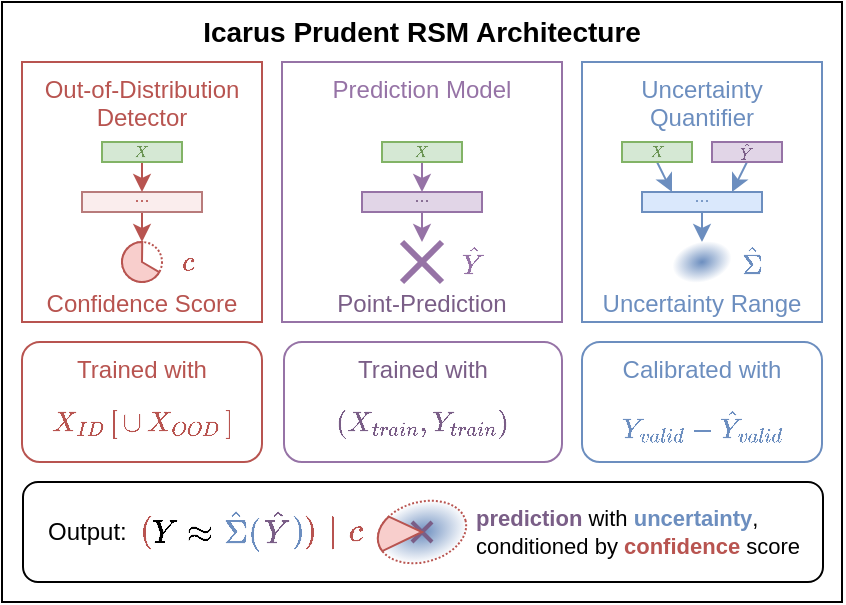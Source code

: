 <mxfile version="20.8.16" type="device"><diagram name="Page-1" id="Y17m60WXaXACxdGcygDL"><mxGraphModel dx="636" dy="397" grid="1" gridSize="10" guides="1" tooltips="1" connect="1" arrows="1" fold="1" page="1" pageScale="1" pageWidth="827" pageHeight="1169" math="1" shadow="0"><root><mxCell id="0"/><mxCell id="1" parent="0"/><mxCell id="Jv4YEfWsPGi7x7t2oF7T-121" value="Icarus Prudent RSM Architecture" style="rounded=0;whiteSpace=wrap;html=1;shadow=0;sketch=0;fontFamily=Helvetica;fontSize=14;gradientDirection=radial;verticalAlign=top;fillColor=none;fontStyle=1" parent="1" vertex="1"><mxGeometry x="40" y="40" width="420" height="300" as="geometry"/></mxCell><mxCell id="PXktSuKX3NcI0UUqXiC2-54" value="$$($$" style="text;html=1;strokeColor=none;fillColor=none;align=center;verticalAlign=middle;whiteSpace=wrap;rounded=0;fontSize=14;fontColor=#B85450;" parent="1" vertex="1"><mxGeometry x="88" y="290" width="47.5" height="30" as="geometry"/></mxCell><mxCell id="PXktSuKX3NcI0UUqXiC2-48" value="&amp;nbsp; &amp;nbsp;Output:" style="rounded=1;whiteSpace=wrap;html=1;labelBackgroundColor=none;labelBorderColor=none;fontSize=12;fontColor=default;fillColor=none;verticalAlign=middle;align=left;" parent="1" vertex="1"><mxGeometry x="50.5" y="280" width="400" height="50" as="geometry"/></mxCell><mxCell id="Jv4YEfWsPGi7x7t2oF7T-3" value="Prediction Model" style="rounded=0;whiteSpace=wrap;html=1;fillColor=none;strokeColor=#9673a6;horizontal=1;verticalAlign=top;fontColor=#9673A6;fontStyle=0" parent="1" vertex="1"><mxGeometry x="180" y="70" width="140" height="130" as="geometry"/></mxCell><mxCell id="Jv4YEfWsPGi7x7t2oF7T-1" value="Out-of-Distribution&lt;br&gt;Detector" style="rounded=0;whiteSpace=wrap;html=1;fillColor=none;strokeColor=#b85450;verticalAlign=top;fontStyle=0;fontColor=#B85450;" parent="1" vertex="1"><mxGeometry x="50" y="70" width="120" height="130" as="geometry"/></mxCell><mxCell id="Jv4YEfWsPGi7x7t2oF7T-2" value="Confidence Score" style="rounded=0;whiteSpace=wrap;html=1;fillColor=none;strokeColor=none;verticalAlign=bottom;fontColor=#B85450;" parent="1" vertex="1"><mxGeometry x="50" y="180" width="120" height="20" as="geometry"/></mxCell><mxCell id="Jv4YEfWsPGi7x7t2oF7T-4" value="Uncertainty&lt;br&gt;Quantifier" style="rounded=0;whiteSpace=wrap;html=1;fillColor=none;strokeColor=#6c8ebf;verticalAlign=top;fontColor=#6C8EBF;" parent="1" vertex="1"><mxGeometry x="330" y="70" width="120" height="130" as="geometry"/></mxCell><mxCell id="Jv4YEfWsPGi7x7t2oF7T-43" style="edgeStyle=none;shape=connector;rounded=0;orthogonalLoop=1;jettySize=auto;html=1;exitX=1;exitY=0.5;exitDx=0;exitDy=0;labelBackgroundColor=default;strokeColor=#b85450;strokeWidth=1;fontFamily=Helvetica;fontSize=12;fontColor=#B85450;endArrow=classic;fillColor=#f8cecc;entryX=0.5;entryY=0;entryDx=0;entryDy=0;" parent="1" source="Jv4YEfWsPGi7x7t2oF7T-40" target="PXktSuKX3NcI0UUqXiC2-34" edge="1"><mxGeometry relative="1" as="geometry"><mxPoint x="20" y="180" as="targetPoint"/></mxGeometry></mxCell><mxCell id="Jv4YEfWsPGi7x7t2oF7T-40" value="..." style="rounded=0;whiteSpace=wrap;html=1;shadow=0;sketch=0;strokeColor=#B87B7B;fontFamily=Helvetica;fontSize=9;fillColor=#FAEDED;gradientDirection=radial;direction=south;verticalAlign=bottom;fontColor=#B85450;" parent="1" vertex="1"><mxGeometry x="80" y="135" width="60" height="10" as="geometry"/></mxCell><mxCell id="Jv4YEfWsPGi7x7t2oF7T-42" value="$$c$$" style="text;html=1;strokeColor=none;fillColor=none;align=center;verticalAlign=middle;whiteSpace=wrap;rounded=0;fontSize=12;fontFamily=Helvetica;fontColor=#B85450;" parent="1" vertex="1"><mxGeometry x="122.5" y="165" width="20" height="10" as="geometry"/></mxCell><mxCell id="v4eaqItVlk034Sbmb1TS-3" style="edgeStyle=orthogonalEdgeStyle;rounded=0;orthogonalLoop=1;jettySize=auto;html=1;exitX=1;exitY=0.5;exitDx=0;exitDy=0;entryX=0;entryY=0.5;entryDx=0;entryDy=0;fontSize=9;fontColor=#7A5E87;fillColor=#e1d5e7;strokeColor=#9673a6;" parent="1" source="Jv4YEfWsPGi7x7t2oF7T-82" target="Jv4YEfWsPGi7x7t2oF7T-102" edge="1"><mxGeometry relative="1" as="geometry"/></mxCell><mxCell id="Jv4YEfWsPGi7x7t2oF7T-82" value="$$X$$" style="rounded=0;whiteSpace=wrap;html=1;shadow=0;sketch=0;strokeColor=#82b366;fontFamily=Helvetica;fontSize=7;fillColor=#d5e8d4;gradientDirection=radial;direction=south;fontColor=#6B9454;" parent="1" vertex="1"><mxGeometry x="230" y="110" width="40" height="10" as="geometry"/></mxCell><mxCell id="Jv4YEfWsPGi7x7t2oF7T-101" value="$$\hat{Y}$$" style="text;html=1;strokeColor=none;fillColor=none;align=center;verticalAlign=middle;whiteSpace=wrap;rounded=0;fontSize=12;fontFamily=Helvetica;fontColor=#9673A6;" parent="1" vertex="1"><mxGeometry x="265" y="162.5" width="20" height="15" as="geometry"/></mxCell><mxCell id="Jv4YEfWsPGi7x7t2oF7T-103" style="edgeStyle=none;shape=connector;rounded=0;orthogonalLoop=1;jettySize=auto;html=1;exitX=1;exitY=0.5;exitDx=0;exitDy=0;labelBackgroundColor=default;strokeColor=#9673a6;strokeWidth=1;fontFamily=Helvetica;fontSize=12;fontColor=#9673A6;endArrow=classic;endFill=1;fillColor=#e1d5e7;" parent="1" source="Jv4YEfWsPGi7x7t2oF7T-102" edge="1"><mxGeometry relative="1" as="geometry"><mxPoint x="250" y="160" as="targetPoint"/></mxGeometry></mxCell><mxCell id="Jv4YEfWsPGi7x7t2oF7T-102" value="..." style="rounded=0;whiteSpace=wrap;html=1;shadow=0;sketch=0;strokeColor=#9673a6;fontFamily=Helvetica;fontSize=9;fillColor=#e1d5e7;gradientDirection=radial;direction=south;verticalAlign=bottom;fontColor=#7A5E87;" parent="1" vertex="1"><mxGeometry x="220" y="135" width="60" height="10" as="geometry"/></mxCell><mxCell id="Jv4YEfWsPGi7x7t2oF7T-125" value="&lt;font color=&quot;#7a5e87&quot;&gt;&lt;b&gt;prediction&lt;/b&gt;&lt;/font&gt; with &lt;b style=&quot;color: rgb(108, 142, 191);&quot;&gt;uncertainty&lt;/b&gt;,&lt;br style=&quot;font-size: 11px;&quot;&gt;conditioned by &lt;b&gt;&lt;font color=&quot;#b85450&quot;&gt;confidence&lt;/font&gt;&lt;/b&gt; score" style="text;html=1;strokeColor=none;fillColor=none;align=left;verticalAlign=middle;whiteSpace=wrap;rounded=0;fontSize=11;fontFamily=Helvetica;fontColor=default;" parent="1" vertex="1"><mxGeometry x="275" y="290" width="170" height="30" as="geometry"/></mxCell><mxCell id="PXktSuKX3NcI0UUqXiC2-21" value="..." style="rounded=0;whiteSpace=wrap;html=1;shadow=0;sketch=0;strokeColor=#6c8ebf;fontFamily=Helvetica;fontSize=9;fillColor=#dae8fc;gradientDirection=radial;direction=south;verticalAlign=bottom;fontColor=#6C8EBF;" parent="1" vertex="1"><mxGeometry x="360" y="135" width="60" height="10" as="geometry"/></mxCell><mxCell id="PXktSuKX3NcI0UUqXiC2-27" value="$$\hat{\Sigma}$$" style="text;html=1;strokeColor=none;fillColor=none;align=center;verticalAlign=middle;whiteSpace=wrap;rounded=0;fontSize=12;fontFamily=Helvetica;fontColor=#6C8EBF;" parent="1" vertex="1"><mxGeometry x="405" y="162.5" width="20" height="15" as="geometry"/></mxCell><mxCell id="PXktSuKX3NcI0UUqXiC2-28" value="" style="group" parent="1" vertex="1" connectable="0"><mxGeometry x="240" y="160" width="20" height="20" as="geometry"/></mxCell><mxCell id="PXktSuKX3NcI0UUqXiC2-29" value="" style="endArrow=none;html=1;rounded=0;fillColor=#dae8fc;strokeColor=#9673A6;strokeWidth=3;" parent="PXktSuKX3NcI0UUqXiC2-28" edge="1"><mxGeometry width="50" height="50" relative="1" as="geometry"><mxPoint y="20" as="sourcePoint"/><mxPoint x="20" as="targetPoint"/></mxGeometry></mxCell><mxCell id="PXktSuKX3NcI0UUqXiC2-30" value="" style="endArrow=none;html=1;rounded=0;fillColor=#dae8fc;strokeColor=#9673A6;strokeWidth=3;" parent="PXktSuKX3NcI0UUqXiC2-28" edge="1"><mxGeometry width="50" height="50" relative="1" as="geometry"><mxPoint x="20" y="20" as="sourcePoint"/><mxPoint as="targetPoint"/></mxGeometry></mxCell><mxCell id="PXktSuKX3NcI0UUqXiC2-34" value="" style="ellipse;whiteSpace=wrap;html=1;aspect=fixed;rounded=0;shadow=0;sketch=0;strokeColor=#b85450;fontFamily=Helvetica;fontSize=10;fillColor=none;gradientDirection=radial;verticalAlign=bottom;labelPosition=center;verticalLabelPosition=middle;align=center;dashed=1;dashPattern=1 1;" parent="1" vertex="1"><mxGeometry x="100" y="160" width="20" height="20" as="geometry"/></mxCell><mxCell id="PXktSuKX3NcI0UUqXiC2-33" value="" style="verticalLabelPosition=bottom;verticalAlign=top;html=1;shape=mxgraph.basic.pie;startAngle=0.335;endAngle=0.002;rounded=0;shadow=0;sketch=0;strokeColor=#b85450;fontFamily=Helvetica;fontSize=12;fillColor=#f8cecc;gradientDirection=radial;" parent="1" vertex="1"><mxGeometry x="100" y="160" width="20" height="20" as="geometry"/></mxCell><mxCell id="PXktSuKX3NcI0UUqXiC2-42" style="edgeStyle=none;rounded=0;orthogonalLoop=1;jettySize=auto;html=1;exitX=1;exitY=0.5;exitDx=0;exitDy=0;entryX=0.5;entryY=0;entryDx=0;entryDy=0;strokeWidth=1;fontSize=7;fontColor=#6C8EBF;endArrow=classic;endFill=1;fillColor=#dae8fc;strokeColor=#6c8ebf;" parent="1" source="PXktSuKX3NcI0UUqXiC2-21" edge="1"><mxGeometry relative="1" as="geometry"><mxPoint x="390" y="145" as="sourcePoint"/><mxPoint x="390" y="160.0" as="targetPoint"/></mxGeometry></mxCell><mxCell id="PXktSuKX3NcI0UUqXiC2-43" value="Point-Prediction" style="rounded=0;whiteSpace=wrap;html=1;fillColor=none;strokeColor=none;verticalAlign=bottom;fontColor=#7A5E87;" parent="1" vertex="1"><mxGeometry x="180" y="180" width="140" height="20" as="geometry"/></mxCell><mxCell id="PXktSuKX3NcI0UUqXiC2-44" value="Uncertainty Range" style="rounded=0;whiteSpace=wrap;html=1;fillColor=none;strokeColor=none;verticalAlign=bottom;fontColor=#6C8EBF;" parent="1" vertex="1"><mxGeometry x="330" y="180" width="120" height="20" as="geometry"/></mxCell><mxCell id="PXktSuKX3NcI0UUqXiC2-45" value="Trained with&lt;br&gt;$$X_{ID} \, [ \, \cup \, X_{OOD} \,]$$" style="rounded=1;whiteSpace=wrap;html=1;fillColor=none;strokeColor=#b85450;verticalAlign=top;fontStyle=0;fontColor=#B85450;" parent="1" vertex="1"><mxGeometry x="50" y="210" width="120" height="60" as="geometry"/></mxCell><mxCell id="PXktSuKX3NcI0UUqXiC2-46" value="Trained with&lt;br&gt;$$(X_{train}, Y_{train})$$" style="rounded=1;whiteSpace=wrap;html=1;fillColor=none;strokeColor=#9673a6;verticalAlign=top;fontStyle=0;fontColor=#7A5E87;" parent="1" vertex="1"><mxGeometry x="181" y="210" width="139" height="60" as="geometry"/></mxCell><mxCell id="PXktSuKX3NcI0UUqXiC2-47" value="Calibrated with&lt;br&gt;$$Y_{valid} - \hat{Y}_{valid}$$" style="rounded=1;whiteSpace=wrap;html=1;fillColor=none;strokeColor=#6c8ebf;verticalAlign=top;fontStyle=0;fontColor=#6C8EBF;" parent="1" vertex="1"><mxGeometry x="330" y="210" width="120" height="60" as="geometry"/></mxCell><mxCell id="PXktSuKX3NcI0UUqXiC2-49" value="$$Y \approx$$" style="text;html=1;strokeColor=none;fillColor=none;align=center;verticalAlign=middle;whiteSpace=wrap;rounded=0;fontSize=14;fontColor=default;" parent="1" vertex="1"><mxGeometry x="105.5" y="290" width="47.5" height="30" as="geometry"/></mxCell><mxCell id="PXktSuKX3NcI0UUqXiC2-51" value="$$\hat{Y}$$" style="text;html=1;strokeColor=none;fillColor=none;align=center;verticalAlign=middle;whiteSpace=wrap;rounded=0;fontSize=14;fontColor=#7A5E87;" parent="1" vertex="1"><mxGeometry x="152.5" y="288" width="47.5" height="30" as="geometry"/></mxCell><mxCell id="PXktSuKX3NcI0UUqXiC2-55" value="$$) \,\, | \,\, c$$" style="text;html=1;strokeColor=none;fillColor=none;align=center;verticalAlign=middle;whiteSpace=wrap;rounded=0;fontSize=14;fontColor=#B85450;fontStyle=0" parent="1" vertex="1"><mxGeometry x="181.5" y="290" width="47.5" height="30" as="geometry"/></mxCell><mxCell id="v4eaqItVlk034Sbmb1TS-2" style="edgeStyle=orthogonalEdgeStyle;rounded=0;orthogonalLoop=1;jettySize=auto;html=1;exitX=1;exitY=0.5;exitDx=0;exitDy=0;entryX=0;entryY=0.5;entryDx=0;entryDy=0;fontSize=9;fontColor=#B85450;fillColor=#f8cecc;strokeColor=#b85450;" parent="1" source="v4eaqItVlk034Sbmb1TS-1" target="Jv4YEfWsPGi7x7t2oF7T-40" edge="1"><mxGeometry relative="1" as="geometry"/></mxCell><mxCell id="v4eaqItVlk034Sbmb1TS-1" value="$$X$$" style="rounded=0;whiteSpace=wrap;html=1;shadow=0;sketch=0;strokeColor=#82b366;fontFamily=Helvetica;fontSize=7;fillColor=#d5e8d4;gradientDirection=radial;direction=south;fontColor=#6B9454;" parent="1" vertex="1"><mxGeometry x="90" y="110" width="40" height="10" as="geometry"/></mxCell><mxCell id="v4eaqItVlk034Sbmb1TS-6" style="rounded=0;orthogonalLoop=1;jettySize=auto;html=1;exitX=1;exitY=0.5;exitDx=0;exitDy=0;entryX=0;entryY=0.75;entryDx=0;entryDy=0;fontSize=9;fontColor=#7A5E87;fillColor=#dae8fc;strokeColor=#6c8ebf;" parent="1" source="v4eaqItVlk034Sbmb1TS-4" target="PXktSuKX3NcI0UUqXiC2-21" edge="1"><mxGeometry relative="1" as="geometry"/></mxCell><mxCell id="v4eaqItVlk034Sbmb1TS-4" value="$$X$$" style="rounded=0;whiteSpace=wrap;html=1;shadow=0;sketch=0;strokeColor=#82b366;fontFamily=Helvetica;fontSize=7;fillColor=#d5e8d4;gradientDirection=radial;direction=south;fontColor=#6B9454;" parent="1" vertex="1"><mxGeometry x="350" y="110" width="35" height="10" as="geometry"/></mxCell><mxCell id="v4eaqItVlk034Sbmb1TS-7" style="rounded=0;orthogonalLoop=1;jettySize=auto;html=1;exitX=1;exitY=0.5;exitDx=0;exitDy=0;entryX=0;entryY=0.25;entryDx=0;entryDy=0;fontSize=9;fontColor=#7A5E87;fillColor=#dae8fc;strokeColor=#6c8ebf;" parent="1" source="v4eaqItVlk034Sbmb1TS-5" target="PXktSuKX3NcI0UUqXiC2-21" edge="1"><mxGeometry relative="1" as="geometry"/></mxCell><mxCell id="v4eaqItVlk034Sbmb1TS-5" value="$$\hat{Y}$$" style="rounded=0;whiteSpace=wrap;html=1;shadow=0;sketch=0;strokeColor=#9673a6;fontFamily=Helvetica;fontSize=7;fillColor=#e1d5e7;gradientDirection=radial;direction=south;fontColor=#7A5E87;" parent="1" vertex="1"><mxGeometry x="395" y="110" width="35" height="10" as="geometry"/></mxCell><mxCell id="v4eaqItVlk034Sbmb1TS-8" value="" style="ellipse;whiteSpace=wrap;html=1;fontSize=9;fillColor=#6C8EBF;strokeColor=none;gradientDirection=radial;gradientColor=#FFFFFF;rotation=-15;" parent="1" vertex="1"><mxGeometry x="375" y="160" width="30" height="20" as="geometry"/></mxCell><mxCell id="v4eaqItVlk034Sbmb1TS-9" value="" style="ellipse;whiteSpace=wrap;html=1;fontSize=9;fillColor=#6C8EBF;strokeColor=none;gradientDirection=radial;gradientColor=#FFFFFF;rotation=-15;" parent="1" vertex="1"><mxGeometry x="228" y="290" width="45" height="30" as="geometry"/></mxCell><mxCell id="Jv4YEfWsPGi7x7t2oF7T-9" value="" style="group" parent="1" vertex="1" connectable="0"><mxGeometry x="245" y="300" width="10" height="10" as="geometry"/></mxCell><mxCell id="Jv4YEfWsPGi7x7t2oF7T-6" value="" style="endArrow=none;html=1;rounded=0;fillColor=#dae8fc;strokeColor=#7A5E87;strokeWidth=2;" parent="Jv4YEfWsPGi7x7t2oF7T-9" edge="1"><mxGeometry width="50" height="50" relative="1" as="geometry"><mxPoint y="10" as="sourcePoint"/><mxPoint x="10" as="targetPoint"/></mxGeometry></mxCell><mxCell id="Jv4YEfWsPGi7x7t2oF7T-7" value="" style="endArrow=none;html=1;rounded=0;fillColor=#dae8fc;strokeColor=#7A5E87;strokeWidth=2;" parent="Jv4YEfWsPGi7x7t2oF7T-9" edge="1"><mxGeometry width="50" height="50" relative="1" as="geometry"><mxPoint x="10" y="10" as="sourcePoint"/><mxPoint as="targetPoint"/></mxGeometry></mxCell><mxCell id="PXktSuKX3NcI0UUqXiC2-52" value="$$\hat{\Sigma}($$" style="text;html=1;strokeColor=none;fillColor=none;align=center;verticalAlign=middle;whiteSpace=wrap;rounded=0;fontSize=14;fontColor=#6C8EBF;fontStyle=0" parent="1" vertex="1"><mxGeometry x="135.5" y="288" width="47.5" height="30" as="geometry"/></mxCell><mxCell id="v4eaqItVlk034Sbmb1TS-10" value="$$)$$" style="text;html=1;strokeColor=none;fillColor=none;align=center;verticalAlign=middle;whiteSpace=wrap;rounded=0;fontSize=14;fontColor=#6C8EBF;fontStyle=0" parent="1" vertex="1"><mxGeometry x="164.25" y="290" width="47.5" height="30" as="geometry"/></mxCell><mxCell id="v4eaqItVlk034Sbmb1TS-11" value="" style="ellipse;whiteSpace=wrap;html=1;fontSize=9;fillColor=none;strokeColor=#b85450;gradientDirection=radial;rotation=-15;dashed=1;dashPattern=1 1;" parent="1" vertex="1"><mxGeometry x="227.5" y="290" width="45" height="30" as="geometry"/></mxCell><mxCell id="Jv4YEfWsPGi7x7t2oF7T-23" value="" style="verticalLabelPosition=bottom;verticalAlign=top;html=1;shape=mxgraph.basic.pie;startAngle=0.706;endAngle=0.893;rounded=0;shadow=0;sketch=0;strokeColor=#b85450;fontFamily=Helvetica;fontSize=12;fillColor=#f8cecc;gradientDirection=radial;rotation=345;" parent="1" vertex="1"><mxGeometry x="227.5" y="290" width="45" height="30" as="geometry"/></mxCell></root></mxGraphModel></diagram></mxfile>
